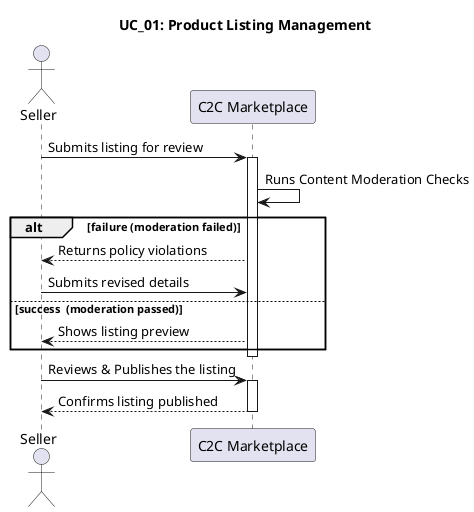 @startuml
skinparam sequenceArrowingStyle solid

actor Seller
participant "C2C Marketplace" as System

title UC_01: Product Listing Management

' 1. Seller submits all details for a validation check
Seller -> System: Submits listing for review
activate System

System -> System: Runs Content Moderation Checks


' 2. System responds based on the moderation outcome
alt failure (moderation failed)
    System --> Seller: Returns policy violations
    Seller -> System: Submits revised details 
else success  (moderation passed)
    System --> Seller: Shows listing preview
end

deactivate System

' 3. If validation was successful, the Seller reviews and publishes
    Seller -> System: Reviews & Publishes the listing
    activate System

    System --> Seller: Confirms listing published
    deactivate System


@enduml

